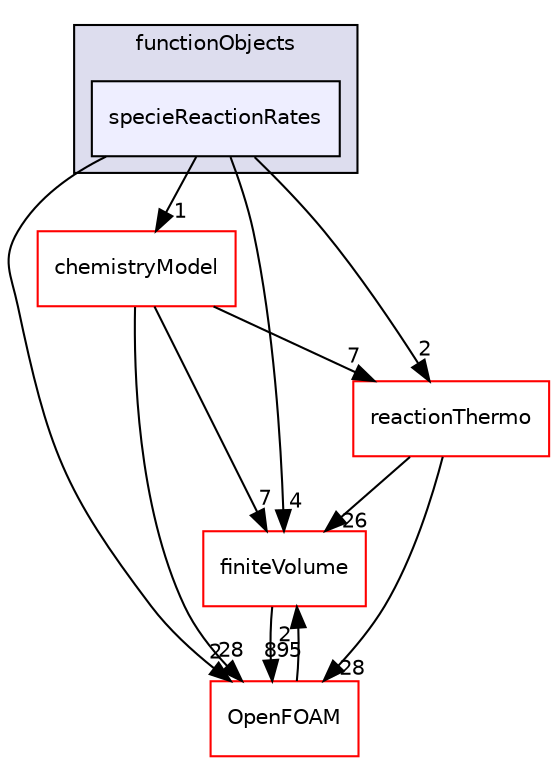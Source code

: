 digraph "src/thermophysicalModels/chemistryModel/functionObjects/specieReactionRates" {
  bgcolor=transparent;
  compound=true
  node [ fontsize="10", fontname="Helvetica"];
  edge [ labelfontsize="10", labelfontname="Helvetica"];
  subgraph clusterdir_2e22ab82575f66235534fc025c0631b8 {
    graph [ bgcolor="#ddddee", pencolor="black", label="functionObjects" fontname="Helvetica", fontsize="10", URL="dir_2e22ab82575f66235534fc025c0631b8.html"]
  dir_187e8e6a9de4aa8435fbb9e7ba2cde5a [shape=box, label="specieReactionRates", style="filled", fillcolor="#eeeeff", pencolor="black", URL="dir_187e8e6a9de4aa8435fbb9e7ba2cde5a.html"];
  }
  dir_9bd15774b555cf7259a6fa18f99fe99b [shape=box label="finiteVolume" color="red" URL="dir_9bd15774b555cf7259a6fa18f99fe99b.html"];
  dir_c571401ccb489c71ff21e08e929f4e25 [shape=box label="chemistryModel" color="red" URL="dir_c571401ccb489c71ff21e08e929f4e25.html"];
  dir_c5473ff19b20e6ec4dfe5c310b3778a8 [shape=box label="OpenFOAM" color="red" URL="dir_c5473ff19b20e6ec4dfe5c310b3778a8.html"];
  dir_87c7a4a86ffb283740ec390ea55551cb [shape=box label="reactionThermo" color="red" URL="dir_87c7a4a86ffb283740ec390ea55551cb.html"];
  dir_9bd15774b555cf7259a6fa18f99fe99b->dir_c5473ff19b20e6ec4dfe5c310b3778a8 [headlabel="895", labeldistance=1.5 headhref="dir_000814_002151.html"];
  dir_187e8e6a9de4aa8435fbb9e7ba2cde5a->dir_9bd15774b555cf7259a6fa18f99fe99b [headlabel="4", labeldistance=1.5 headhref="dir_003713_000814.html"];
  dir_187e8e6a9de4aa8435fbb9e7ba2cde5a->dir_c571401ccb489c71ff21e08e929f4e25 [headlabel="1", labeldistance=1.5 headhref="dir_003713_003687.html"];
  dir_187e8e6a9de4aa8435fbb9e7ba2cde5a->dir_c5473ff19b20e6ec4dfe5c310b3778a8 [headlabel="2", labeldistance=1.5 headhref="dir_003713_002151.html"];
  dir_187e8e6a9de4aa8435fbb9e7ba2cde5a->dir_87c7a4a86ffb283740ec390ea55551cb [headlabel="2", labeldistance=1.5 headhref="dir_003713_003779.html"];
  dir_c571401ccb489c71ff21e08e929f4e25->dir_9bd15774b555cf7259a6fa18f99fe99b [headlabel="7", labeldistance=1.5 headhref="dir_003687_000814.html"];
  dir_c571401ccb489c71ff21e08e929f4e25->dir_c5473ff19b20e6ec4dfe5c310b3778a8 [headlabel="28", labeldistance=1.5 headhref="dir_003687_002151.html"];
  dir_c571401ccb489c71ff21e08e929f4e25->dir_87c7a4a86ffb283740ec390ea55551cb [headlabel="7", labeldistance=1.5 headhref="dir_003687_003779.html"];
  dir_c5473ff19b20e6ec4dfe5c310b3778a8->dir_9bd15774b555cf7259a6fa18f99fe99b [headlabel="2", labeldistance=1.5 headhref="dir_002151_000814.html"];
  dir_87c7a4a86ffb283740ec390ea55551cb->dir_9bd15774b555cf7259a6fa18f99fe99b [headlabel="26", labeldistance=1.5 headhref="dir_003779_000814.html"];
  dir_87c7a4a86ffb283740ec390ea55551cb->dir_c5473ff19b20e6ec4dfe5c310b3778a8 [headlabel="28", labeldistance=1.5 headhref="dir_003779_002151.html"];
}
